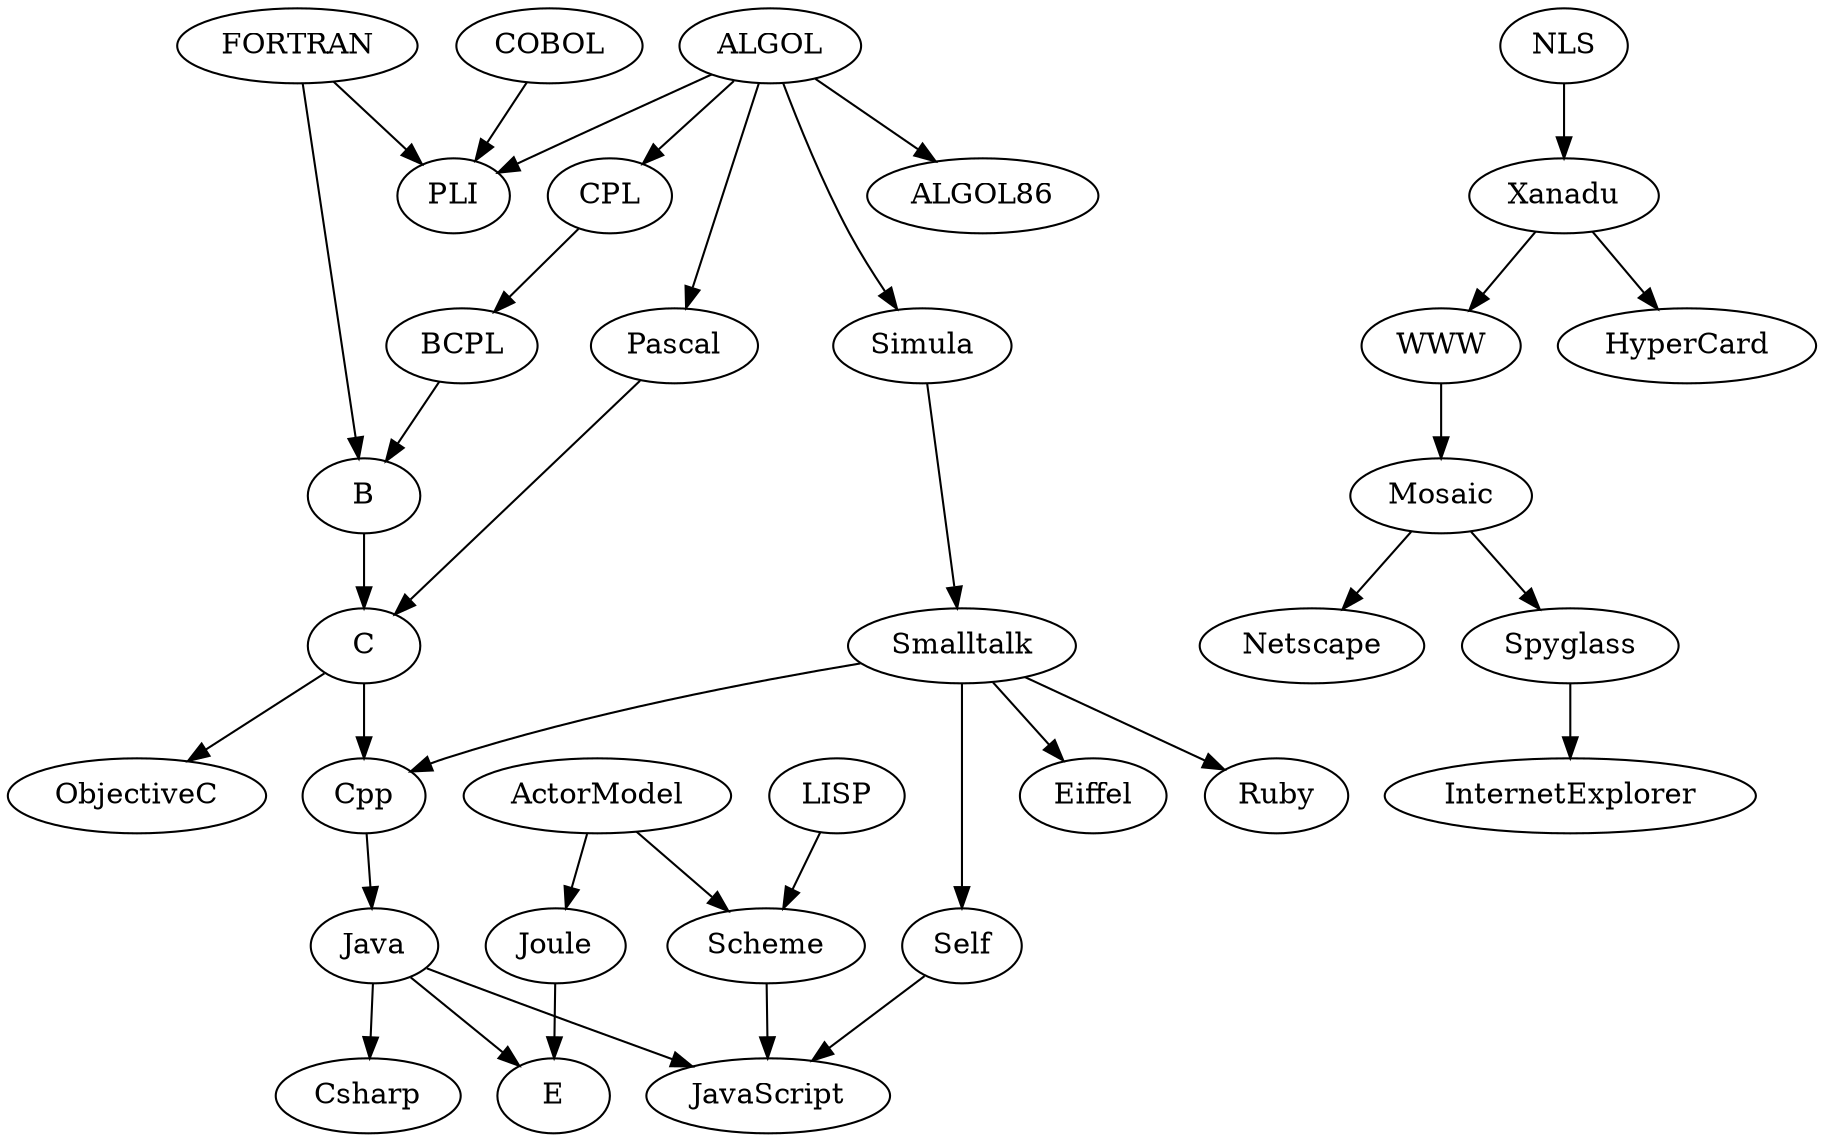  digraph language {
     FORTRAN -> PLI;
     COBOL -> PLI;
     ALGOL -> ALGOL86;
     ALGOL -> PLI;
     ALGOL -> CPL; 
     CPL -> BCPL;
     ALGOL -> Pascal;
     FORTRAN -> B;
     BCPL -> B;
     B -> C; 
     Pascal -> C;
     ALGOL -> Simula; 
     Simula -> Smalltalk;
     C -> ObjectiveC;
     C -> Cpp; 
     Cpp -> Java;
     Java -> Csharp;
     Smalltalk -> Cpp; 
     Smalltalk -> Eiffel;
     Smalltalk -> Ruby;
     Smalltalk -> Self;
     LISP -> Scheme; 
     ActorModel -> Scheme;
     ActorModel -> Joule;
     Java -> E; 
     Joule -> E; 
     NLS -> Xanadu;
     Xanadu -> WWW;
     Xanadu -> HyperCard;
     WWW -> Mosaic;
     Mosaic -> Netscape;
     Mosaic -> Spyglass; 
     Spyglass -> InternetExplorer;
     Java -> JavaScript; 
     Scheme -> JavaScript; 
     Self -> JavaScript; 
}
